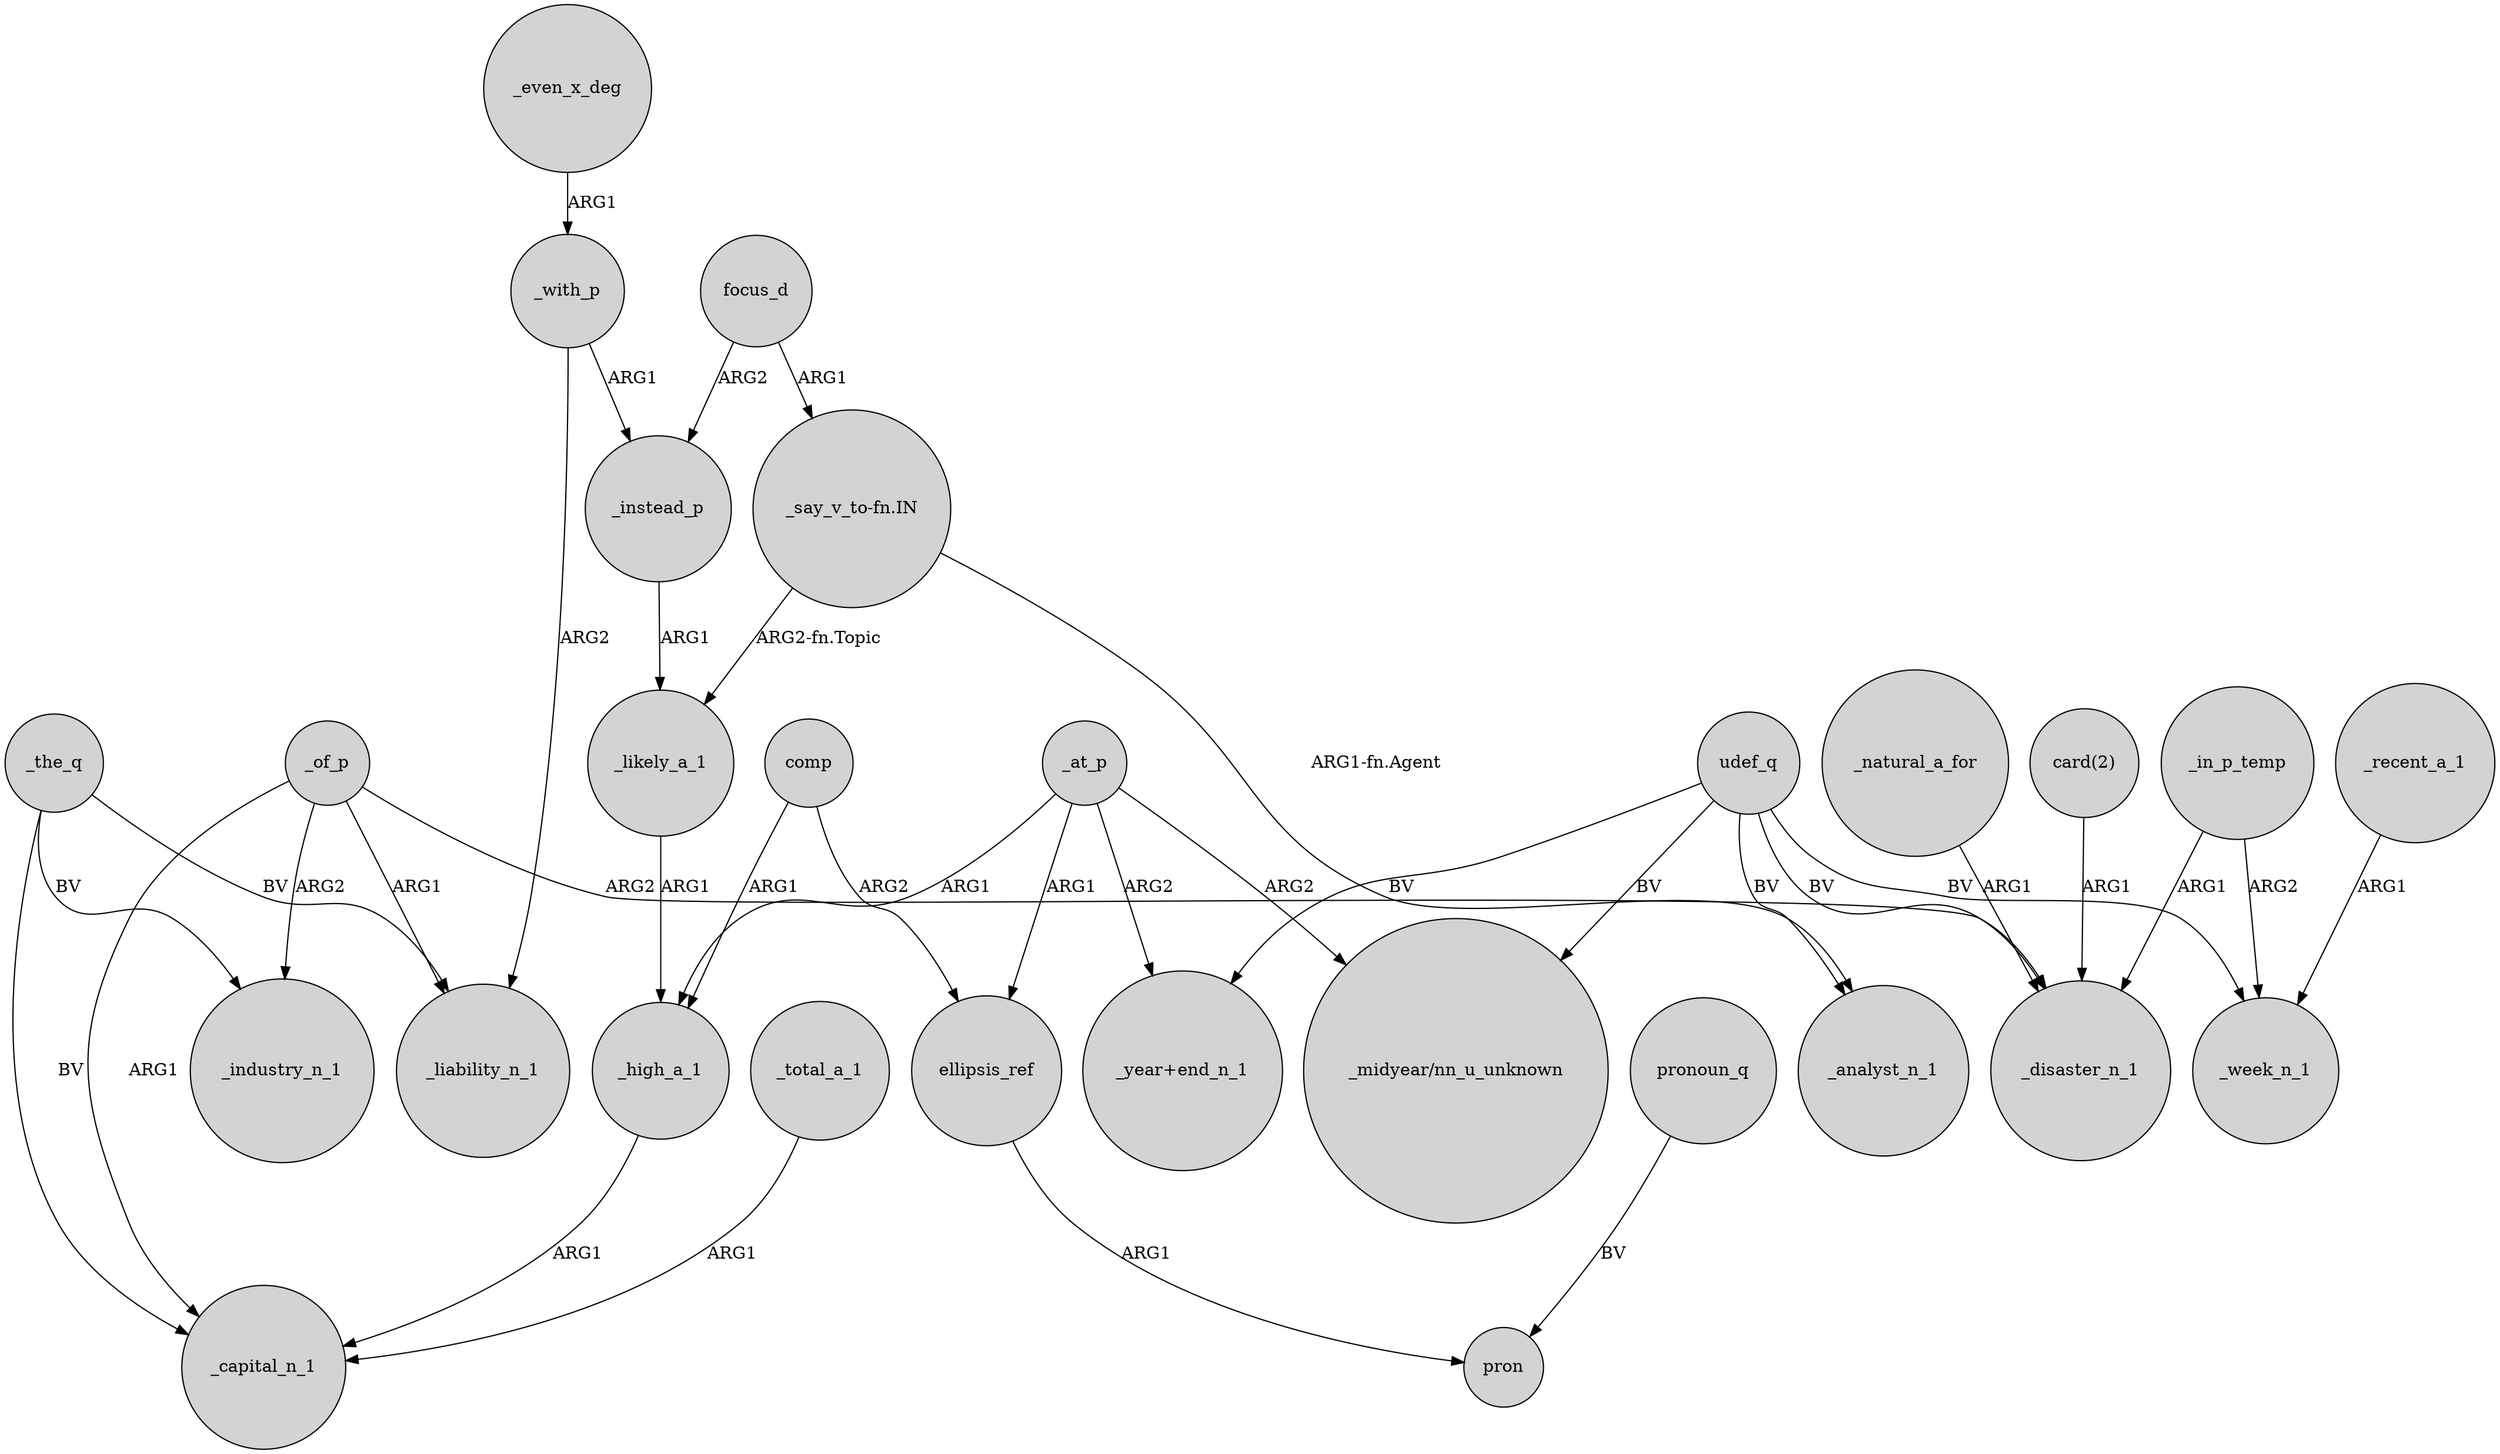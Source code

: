 digraph {
	node [shape=circle style=filled]
	_likely_a_1 -> _high_a_1 [label=ARG1]
	udef_q -> _disaster_n_1 [label=BV]
	comp -> ellipsis_ref [label=ARG2]
	_in_p_temp -> _disaster_n_1 [label=ARG1]
	_even_x_deg -> _with_p [label=ARG1]
	_in_p_temp -> _week_n_1 [label=ARG2]
	ellipsis_ref -> pron [label=ARG1]
	_natural_a_for -> _disaster_n_1 [label=ARG1]
	comp -> _high_a_1 [label=ARG1]
	_high_a_1 -> _capital_n_1 [label=ARG1]
	_the_q -> _industry_n_1 [label=BV]
	"card(2)" -> _disaster_n_1 [label=ARG1]
	focus_d -> "_say_v_to-fn.IN" [label=ARG1]
	_of_p -> _industry_n_1 [label=ARG2]
	_at_p -> "_midyear/nn_u_unknown" [label=ARG2]
	_the_q -> _capital_n_1 [label=BV]
	_with_p -> _instead_p [label=ARG1]
	pronoun_q -> pron [label=BV]
	_at_p -> "_year+end_n_1" [label=ARG2]
	_instead_p -> _likely_a_1 [label=ARG1]
	udef_q -> _week_n_1 [label=BV]
	"_say_v_to-fn.IN" -> _analyst_n_1 [label="ARG1-fn.Agent"]
	_of_p -> _liability_n_1 [label=ARG1]
	udef_q -> "_year+end_n_1" [label=BV]
	_recent_a_1 -> _week_n_1 [label=ARG1]
	_total_a_1 -> _capital_n_1 [label=ARG1]
	"_say_v_to-fn.IN" -> _likely_a_1 [label="ARG2-fn.Topic"]
	_of_p -> _capital_n_1 [label=ARG1]
	_at_p -> _high_a_1 [label=ARG1]
	_of_p -> _disaster_n_1 [label=ARG2]
	udef_q -> "_midyear/nn_u_unknown" [label=BV]
	_with_p -> _liability_n_1 [label=ARG2]
	_at_p -> ellipsis_ref [label=ARG1]
	_the_q -> _liability_n_1 [label=BV]
	udef_q -> _analyst_n_1 [label=BV]
	focus_d -> _instead_p [label=ARG2]
}
